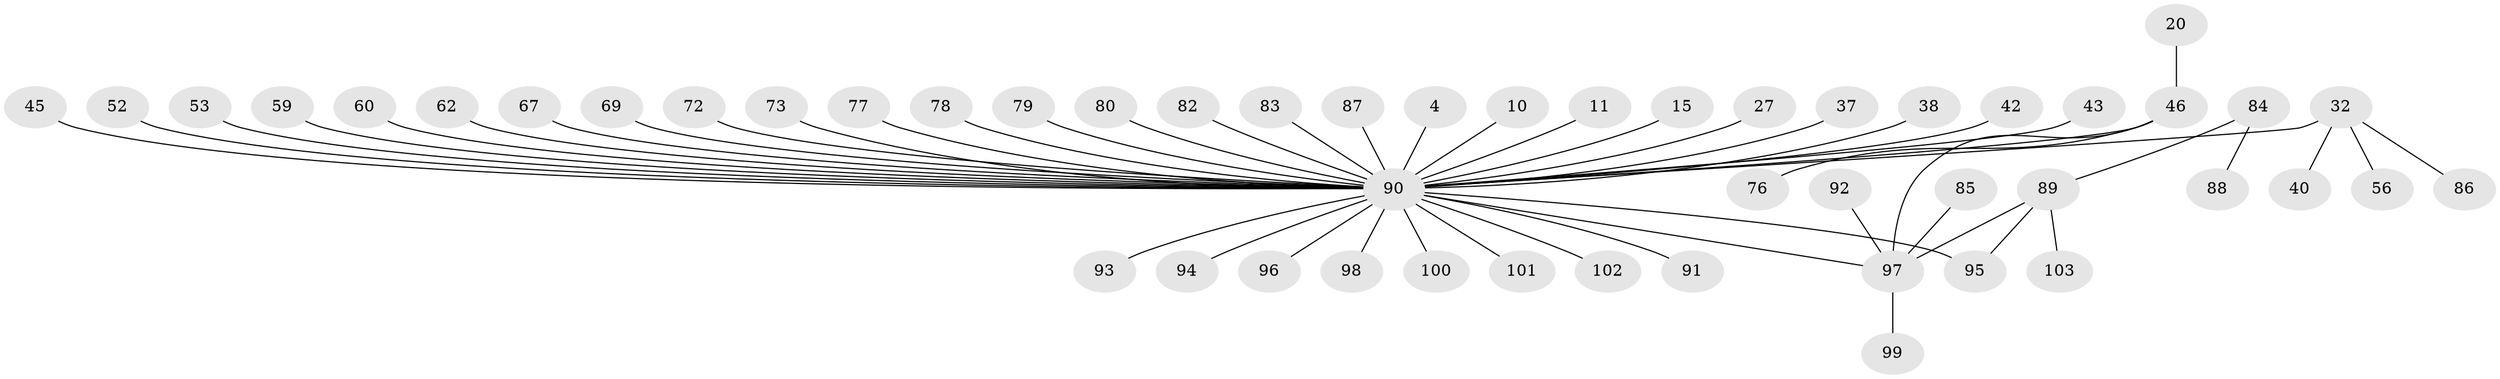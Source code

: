// original degree distribution, {4: 0.05825242718446602, 33: 0.009708737864077669, 5: 0.04854368932038835, 1: 0.6019417475728155, 2: 0.18446601941747573, 9: 0.009708737864077669, 3: 0.07766990291262135, 7: 0.009708737864077669}
// Generated by graph-tools (version 1.1) at 2025/48/03/09/25 04:48:33]
// undirected, 51 vertices, 52 edges
graph export_dot {
graph [start="1"]
  node [color=gray90,style=filled];
  4;
  10;
  11;
  15;
  20;
  27;
  32 [super="+30"];
  37;
  38 [super="+33"];
  40 [super="+35"];
  42;
  43;
  45;
  46 [super="+29+16+19"];
  52;
  53;
  56;
  59;
  60;
  62;
  67;
  69;
  72 [super="+68"];
  73;
  76;
  77 [super="+9+13+55"];
  78 [super="+58"];
  79;
  80;
  82 [super="+24"];
  83;
  84;
  85;
  86;
  87;
  88;
  89 [super="+63+71+74"];
  90 [super="+36+50+2"];
  91 [super="+51"];
  92;
  93 [super="+81"];
  94;
  95;
  96;
  97 [super="+23+66+22+14"];
  98;
  99 [super="+70"];
  100;
  101;
  102;
  103;
  4 -- 90;
  10 -- 90;
  11 -- 90;
  15 -- 90;
  20 -- 46;
  27 -- 90;
  32 -- 56;
  32 -- 86;
  32 -- 40;
  32 -- 90 [weight=3];
  37 -- 90;
  38 -- 90;
  42 -- 90;
  43 -- 90;
  45 -- 90;
  46 -- 76;
  46 -- 97 [weight=2];
  46 -- 90;
  52 -- 90;
  53 -- 90;
  59 -- 90;
  60 -- 90;
  62 -- 90;
  67 -- 90;
  69 -- 90;
  72 -- 90;
  73 -- 90;
  77 -- 90;
  78 -- 90;
  79 -- 90;
  80 -- 90;
  82 -- 90;
  83 -- 90;
  84 -- 88;
  84 -- 89;
  85 -- 97;
  87 -- 90;
  89 -- 103;
  89 -- 97 [weight=2];
  89 -- 95;
  90 -- 101;
  90 -- 102;
  90 -- 95;
  90 -- 97 [weight=3];
  90 -- 94;
  90 -- 91;
  90 -- 96;
  90 -- 98;
  90 -- 100;
  90 -- 93;
  92 -- 97;
  97 -- 99;
}
